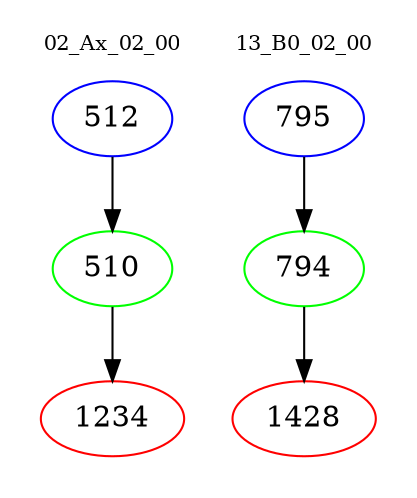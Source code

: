 digraph{
subgraph cluster_0 {
color = white
label = "02_Ax_02_00";
fontsize=10;
T0_512 [label="512", color="blue"]
T0_512 -> T0_510 [color="black"]
T0_510 [label="510", color="green"]
T0_510 -> T0_1234 [color="black"]
T0_1234 [label="1234", color="red"]
}
subgraph cluster_1 {
color = white
label = "13_B0_02_00";
fontsize=10;
T1_795 [label="795", color="blue"]
T1_795 -> T1_794 [color="black"]
T1_794 [label="794", color="green"]
T1_794 -> T1_1428 [color="black"]
T1_1428 [label="1428", color="red"]
}
}
